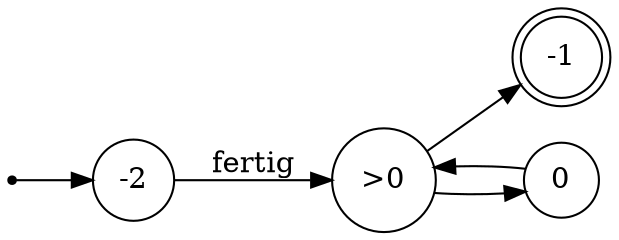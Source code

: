 digraph finite_state_machine {
    rankdir=LR;

    node [shape = point ] q;
    node [shape = doublecircle, label="-1"] tot;
    node [shape = circle, label="-2"] sortiert;
    node [shape = circle, label=">0"] bereit;
    node [shape = circle, label="0"]  rechne;

    q        -> sortiert;
    sortiert -> bereit    [label = "fertig"];
    bereit   -> tot;
    bereit   -> rechne;
    rechne   -> bereit;
}
